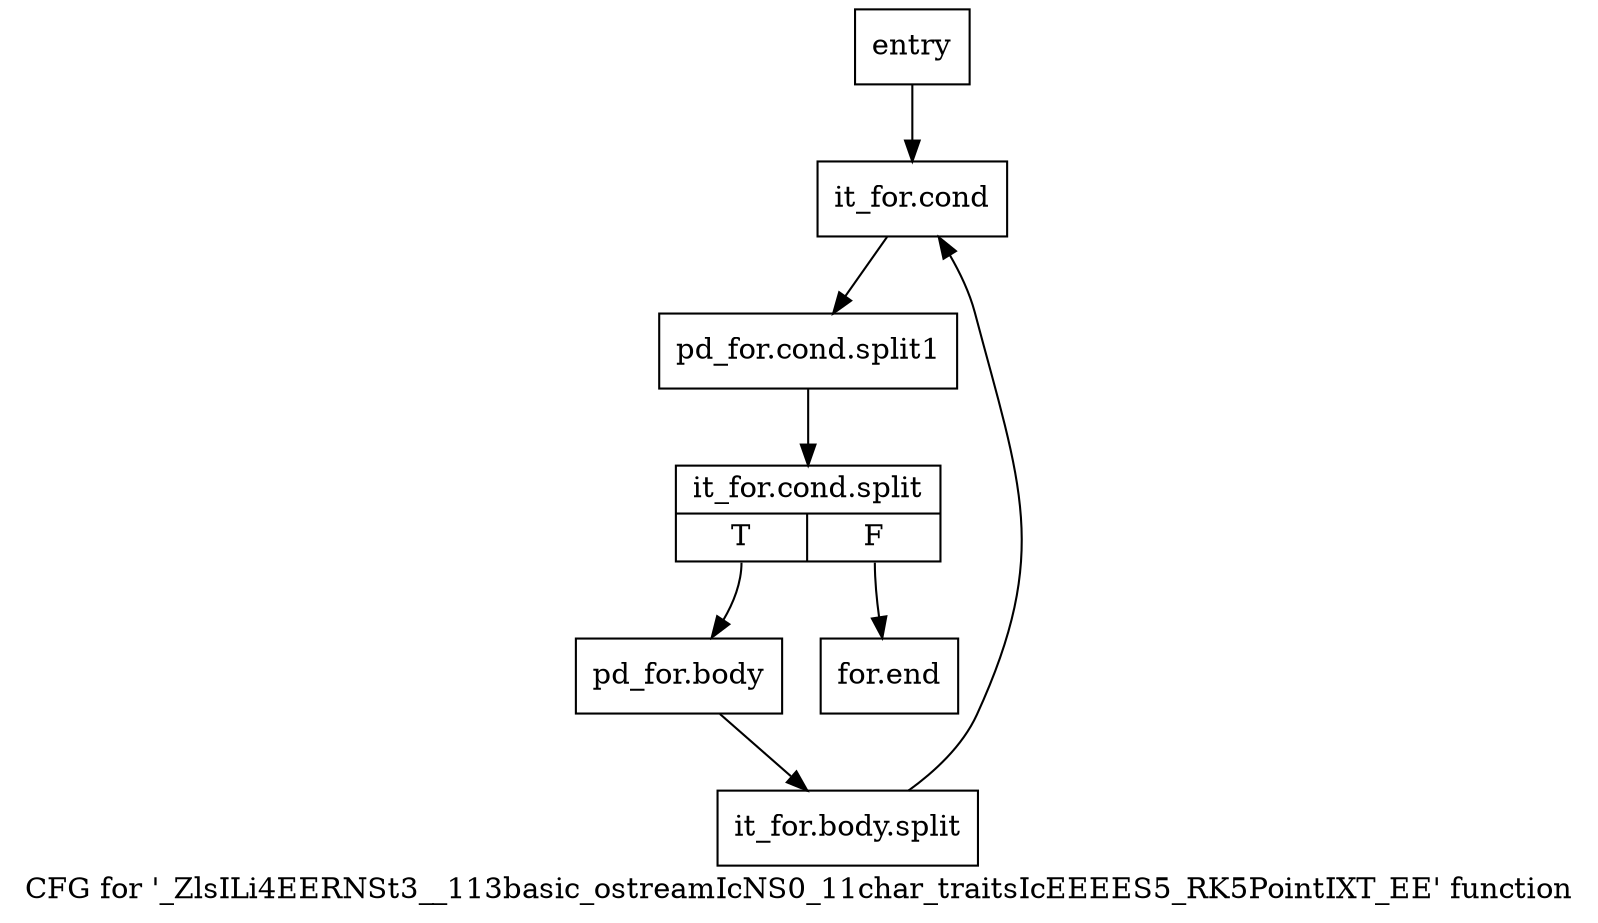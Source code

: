 digraph "CFG for '_ZlsILi4EERNSt3__113basic_ostreamIcNS0_11char_traitsIcEEEES5_RK5PointIXT_EE' function" {
	label="CFG for '_ZlsILi4EERNSt3__113basic_ostreamIcNS0_11char_traitsIcEEEES5_RK5PointIXT_EE' function";

	Node0x2f0c130 [shape=record,label="{entry}"];
	Node0x2f0c130 -> Node0x2f0c180;
	Node0x2f0c180 [shape=record,label="{it_for.cond}"];
	Node0x2f0c180 -> Node0x9b992b0;
	Node0x9b992b0 [shape=record,label="{pd_for.cond.split1}"];
	Node0x9b992b0 -> Node0x9c67c50;
	Node0x9c67c50 [shape=record,label="{it_for.cond.split|{<s0>T|<s1>F}}"];
	Node0x9c67c50:s0 -> Node0x2f0c1d0;
	Node0x9c67c50:s1 -> Node0x2f0c220;
	Node0x2f0c1d0 [shape=record,label="{pd_for.body}"];
	Node0x2f0c1d0 -> Node0x9bf1440;
	Node0x9bf1440 [shape=record,label="{it_for.body.split}"];
	Node0x9bf1440 -> Node0x2f0c180;
	Node0x2f0c220 [shape=record,label="{for.end}"];
}
